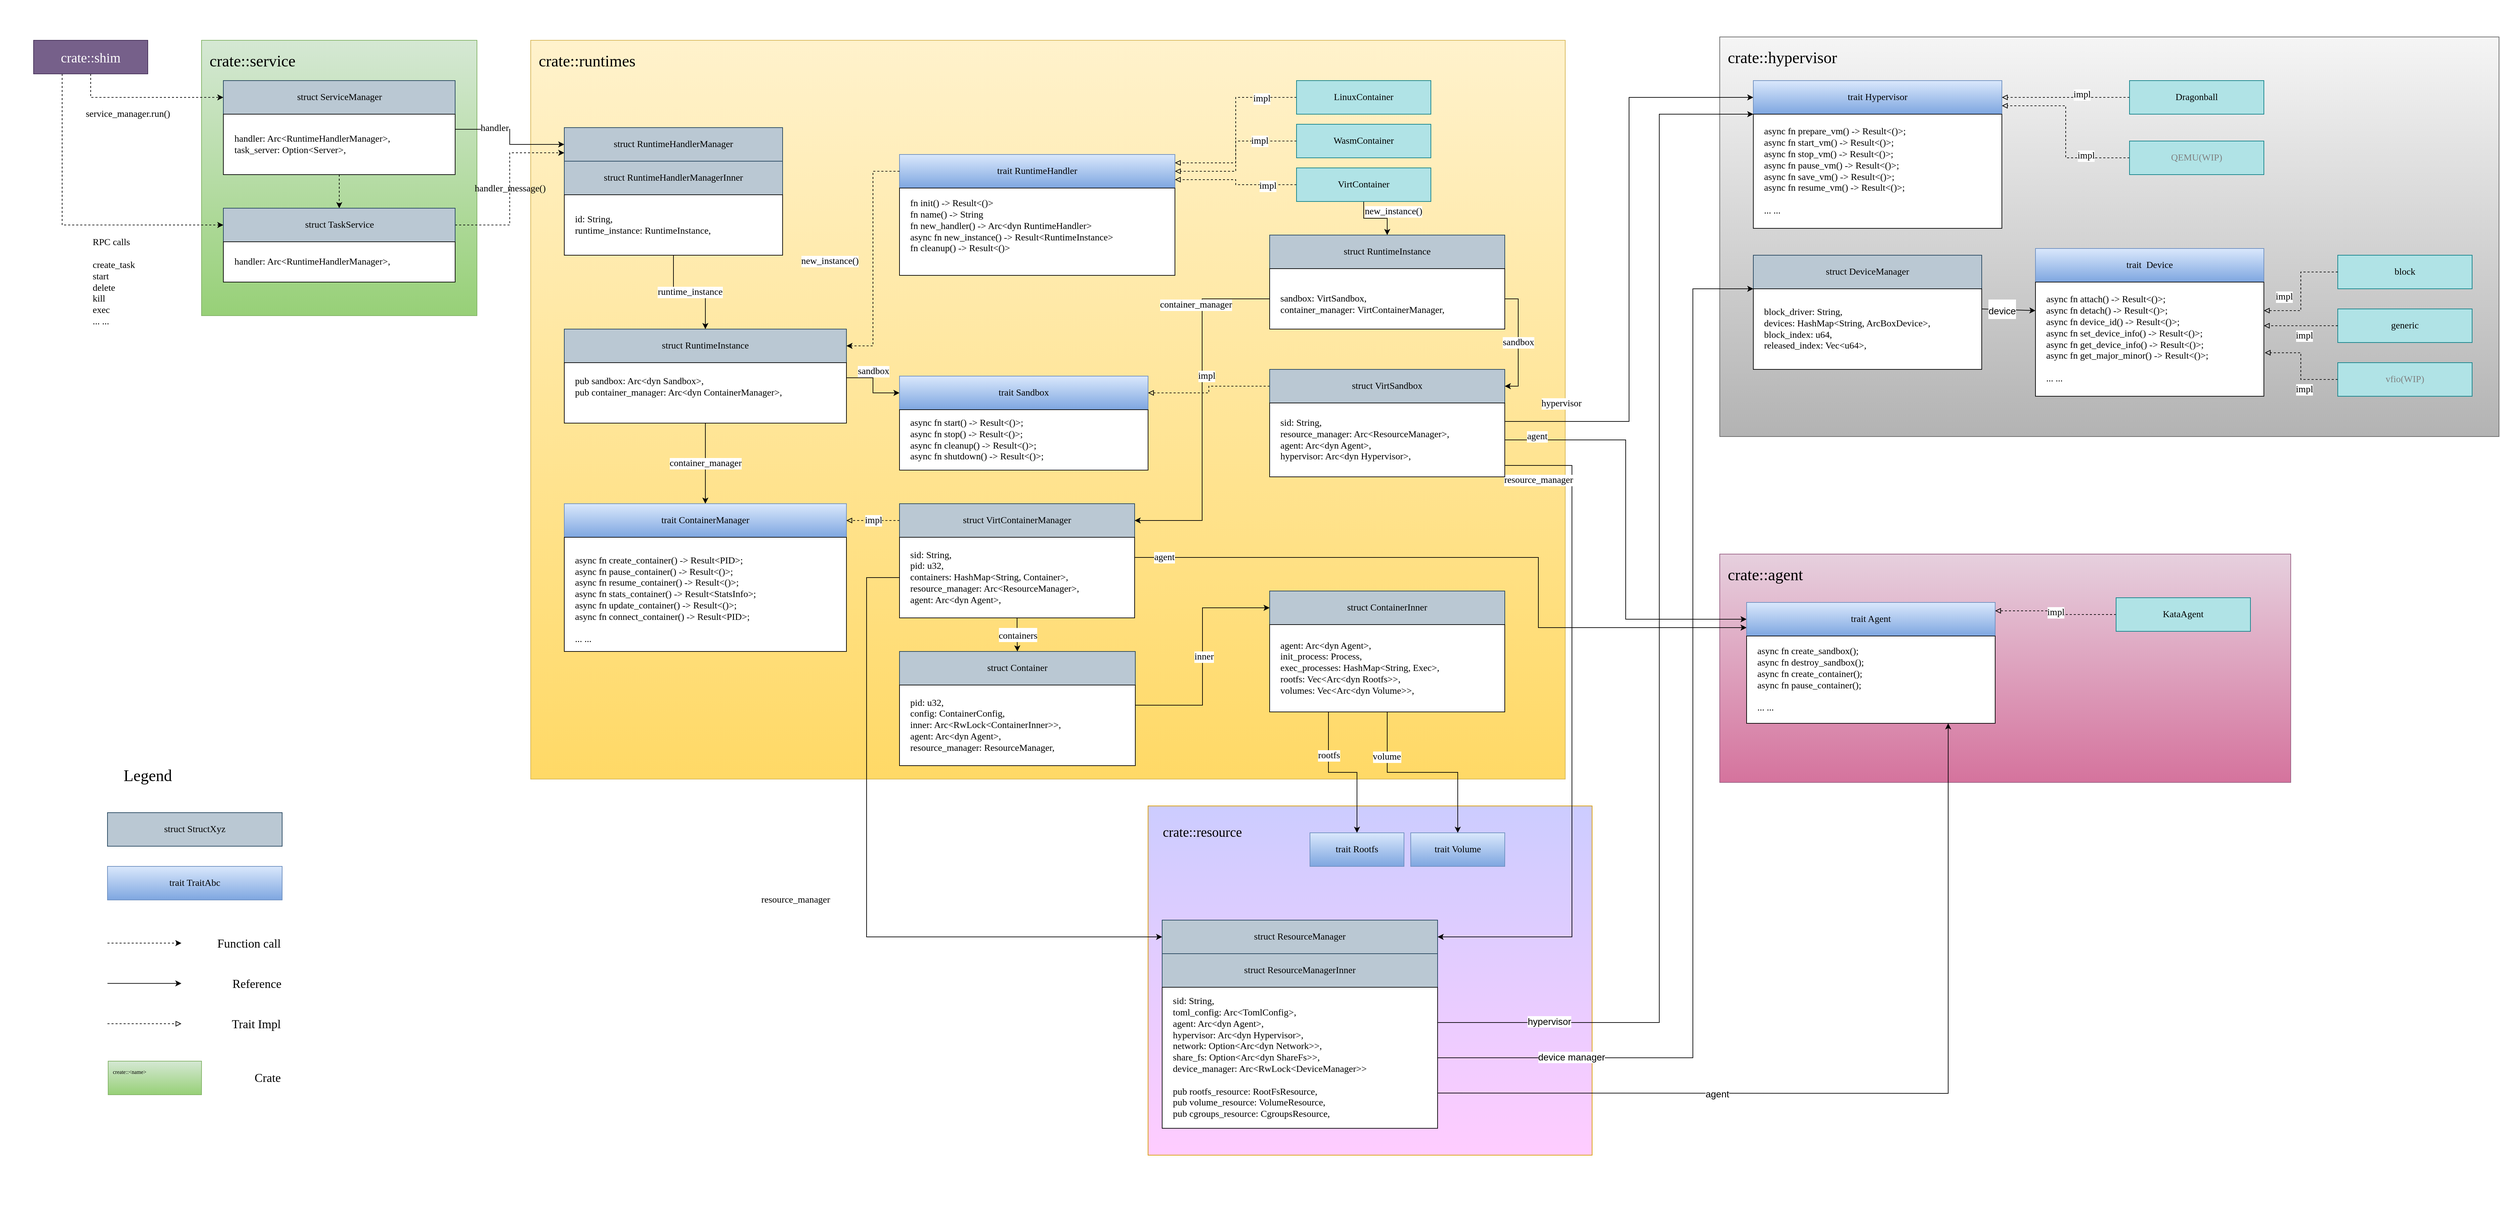 <mxfile version="20.3.0" type="device"><diagram id="zc7Et7uFz2rY5AC4eLr2" name="Page-1"><mxGraphModel dx="4193" dy="2300" grid="1" gridSize="10" guides="1" tooltips="1" connect="1" arrows="1" fold="1" page="1" pageScale="1" pageWidth="3300" pageHeight="2339" math="0" shadow="0"><root><mxCell id="0"/><mxCell id="1" parent="0"/><mxCell id="nU-YngFXCpehSHd9hzGM-89" value="crate::resource" style="rounded=0;fontSize=20;fillColor=#CCCCFF;gradientColor=#FFCCFF;strokeColor=#d79b00;fontFamily=Verdana;spacingTop=10;spacingLeft=10;verticalAlign=top;align=left;spacing=12;spacingBottom=10;spacingRight=10;" parent="1" vertex="1"><mxGeometry x="1709" y="1480" width="661" height="520" as="geometry"/></mxCell><mxCell id="nU-YngFXCpehSHd9hzGM-88" value="&lt;font style=&quot;font-size: 24px;&quot;&gt;crate::agent&lt;/font&gt;" style="rounded=0;html=1;fontSize=20;fillColor=#e6d0de;gradientColor=#d5739d;strokeColor=#996185;fontFamily=Verdana;spacingTop=10;spacingLeft=10;verticalAlign=top;align=left;" parent="1" vertex="1"><mxGeometry x="2560" y="1105" width="850" height="340" as="geometry"/></mxCell><mxCell id="nU-YngFXCpehSHd9hzGM-87" value="&lt;font style=&quot;font-size: 24px;&quot;&gt;crate::hypervisor&lt;/font&gt;" style="rounded=0;html=1;fontSize=20;fillColor=#f5f5f5;gradientColor=#b3b3b3;strokeColor=#666666;fontFamily=Verdana;spacingTop=10;spacingLeft=10;verticalAlign=top;align=left;" parent="1" vertex="1"><mxGeometry x="2560" y="335" width="1160" height="595" as="geometry"/></mxCell><mxCell id="nU-YngFXCpehSHd9hzGM-3" value="&lt;font style=&quot;font-size: 24px;&quot;&gt;crate::service&lt;/font&gt;" style="rounded=0;html=1;fontSize=20;fillColor=#d5e8d4;gradientColor=#97d077;strokeColor=#82b366;fontFamily=Verdana;spacingTop=10;spacingLeft=10;verticalAlign=top;align=left;" parent="1" vertex="1"><mxGeometry x="300" y="340" width="410" height="410" as="geometry"/></mxCell><mxCell id="nU-YngFXCpehSHd9hzGM-4" value="service_manager.run()" style="edgeStyle=orthogonalEdgeStyle;rounded=0;orthogonalLoop=1;jettySize=auto;html=1;exitX=0.5;exitY=1;exitDx=0;exitDy=0;entryX=0;entryY=0.5;entryDx=0;entryDy=0;fontSize=14;fontFamily=Verdana;dashed=1;" parent="1" source="nU-YngFXCpehSHd9hzGM-1" target="nU-YngFXCpehSHd9hzGM-77" edge="1"><mxGeometry x="-0.226" y="-25" relative="1" as="geometry"><mxPoint as="offset"/></mxGeometry></mxCell><mxCell id="nU-YngFXCpehSHd9hzGM-84" value="RPC calls&lt;br&gt;&lt;br&gt;create_task&lt;br&gt;start&lt;br&gt;delete&lt;br&gt;kill&lt;br&gt;exec&lt;br&gt;... ..." style="edgeStyle=orthogonalEdgeStyle;rounded=0;orthogonalLoop=1;jettySize=auto;html=1;exitX=0.25;exitY=1;exitDx=0;exitDy=0;entryX=0;entryY=0.5;entryDx=0;entryDy=0;labelBackgroundColor=none;fontFamily=Verdana;fontSize=14;fontColor=#000000;dashed=1;align=left;" parent="1" source="nU-YngFXCpehSHd9hzGM-1" target="nU-YngFXCpehSHd9hzGM-81" edge="1"><mxGeometry x="0.15" y="-85" relative="1" as="geometry"><mxPoint x="1" as="offset"/></mxGeometry></mxCell><mxCell id="nU-YngFXCpehSHd9hzGM-1" value="crate::shim" style="rounded=0;whiteSpace=wrap;html=1;fontSize=20;fillColor=#76608a;strokeColor=#432D57;fontFamily=Verdana;fontColor=#ffffff;" parent="1" vertex="1"><mxGeometry x="50" y="340" width="170" height="50" as="geometry"/></mxCell><mxCell id="nU-YngFXCpehSHd9hzGM-12" style="edgeStyle=orthogonalEdgeStyle;rounded=0;orthogonalLoop=1;jettySize=auto;html=1;exitX=0.5;exitY=1;exitDx=0;exitDy=0;entryX=0.5;entryY=0;entryDx=0;entryDy=0;fontSize=14;fontFamily=Verdana;" parent="1" source="nU-YngFXCpehSHd9hzGM-9" target="nU-YngFXCpehSHd9hzGM-11" edge="1"><mxGeometry relative="1" as="geometry"/></mxCell><mxCell id="nU-YngFXCpehSHd9hzGM-9" value="&lt;div&gt;&lt;span style=&quot;background-color: initial;&quot;&gt;struct RuntimeHandlerManager&lt;/span&gt;&lt;/div&gt;" style="rounded=0;whiteSpace=wrap;html=1;fontSize=14;fillColor=#bac8d3;strokeColor=#23445d;fontFamily=Verdana;" parent="1" vertex="1"><mxGeometry x="890" y="430" width="275" height="50" as="geometry"/></mxCell><mxCell id="nU-YngFXCpehSHd9hzGM-10" value="crate::runtimes" style="rounded=0;whiteSpace=wrap;html=1;fontSize=24;fillColor=#fff2cc;gradientColor=#ffd966;strokeColor=#d6b656;align=left;verticalAlign=top;spacingTop=10;spacingLeft=10;fontFamily=Verdana;" parent="1" vertex="1"><mxGeometry x="790" y="340" width="1540" height="1100" as="geometry"/></mxCell><mxCell id="nU-YngFXCpehSHd9hzGM-11" value="&lt;div&gt;struct RuntimeHandlerManagerInner&lt;/div&gt;&lt;div&gt;&lt;/div&gt;" style="rounded=0;whiteSpace=wrap;html=1;fontSize=14;fillColor=#bac8d3;strokeColor=#23445d;fontFamily=Verdana;" parent="1" vertex="1"><mxGeometry x="840" y="520" width="325" height="50" as="geometry"/></mxCell><mxCell id="nU-YngFXCpehSHd9hzGM-13" value="&lt;div&gt;&lt;span style=&quot;background-color: initial;&quot;&gt;trait RuntimeHandler&lt;/span&gt;&lt;/div&gt;" style="rounded=0;whiteSpace=wrap;html=1;fontSize=14;fillColor=#dae8fc;strokeColor=#6c8ebf;gradientColor=#7ea6e0;fontFamily=Verdana;" parent="1" vertex="1"><mxGeometry x="1339" y="510" width="410" height="50" as="geometry"/></mxCell><mxCell id="nU-YngFXCpehSHd9hzGM-18" value="new_instance()" style="edgeStyle=orthogonalEdgeStyle;rounded=0;orthogonalLoop=1;jettySize=auto;html=1;exitX=0;exitY=0.5;exitDx=0;exitDy=0;entryX=1;entryY=0.5;entryDx=0;entryDy=0;fontSize=14;fontFamily=Verdana;dashed=1;" parent="1" source="nU-YngFXCpehSHd9hzGM-13" target="nU-YngFXCpehSHd9hzGM-16" edge="1"><mxGeometry x="0.02" y="-65" relative="1" as="geometry"><mxPoint as="offset"/></mxGeometry></mxCell><mxCell id="nU-YngFXCpehSHd9hzGM-14" value="&lt;div&gt;&amp;nbsp; &amp;nbsp; fn init() -&amp;gt; Result&amp;lt;()&amp;gt;&lt;/div&gt;&lt;div&gt;&amp;nbsp; &amp;nbsp; fn name() -&amp;gt; String&lt;/div&gt;&lt;div&gt;&amp;nbsp; &amp;nbsp; fn new_handler() -&amp;gt; Arc&amp;lt;dyn RuntimeHandler&amp;gt;&lt;/div&gt;&lt;div&gt;&amp;nbsp; &amp;nbsp; async fn new_instance() -&amp;gt; Result&amp;lt;RuntimeInstance&amp;gt;&lt;/div&gt;&lt;div&gt;&amp;nbsp; &amp;nbsp; fn cleanup() -&amp;gt; Result&amp;lt;()&amp;gt;&lt;/div&gt;&lt;div&gt;&lt;br&gt;&lt;/div&gt;" style="rounded=0;whiteSpace=wrap;html=1;fontSize=14;align=left;fontFamily=Verdana;" parent="1" vertex="1"><mxGeometry x="1339" y="560" width="410" height="130" as="geometry"/></mxCell><mxCell id="nU-YngFXCpehSHd9hzGM-80" value="runtime_instance" style="edgeStyle=orthogonalEdgeStyle;rounded=0;orthogonalLoop=1;jettySize=auto;html=1;exitX=0.5;exitY=1;exitDx=0;exitDy=0;fontFamily=Verdana;fontSize=14;fontColor=#000000;" parent="1" source="nU-YngFXCpehSHd9hzGM-15" target="nU-YngFXCpehSHd9hzGM-16" edge="1"><mxGeometry relative="1" as="geometry"><Array as="points"><mxPoint x="1002" y="715"/><mxPoint x="1050" y="715"/></Array></mxGeometry></mxCell><mxCell id="nU-YngFXCpehSHd9hzGM-15" value="&lt;div&gt;&lt;div&gt;&amp;nbsp; &amp;nbsp; id: String,&lt;/div&gt;&lt;div&gt;&amp;nbsp; &amp;nbsp; runtime_instance: RuntimeInstance,&lt;/div&gt;&lt;/div&gt;" style="rounded=0;whiteSpace=wrap;html=1;fontSize=14;align=left;fontFamily=Verdana;" parent="1" vertex="1"><mxGeometry x="840" y="570" width="325" height="90" as="geometry"/></mxCell><mxCell id="nU-YngFXCpehSHd9hzGM-16" value="&lt;div&gt;&lt;span style=&quot;background-color: initial;&quot;&gt;struct RuntimeInstance&lt;/span&gt;&lt;/div&gt;" style="rounded=0;whiteSpace=wrap;html=1;fontSize=14;fillColor=#bac8d3;strokeColor=#23445d;fontFamily=Verdana;" parent="1" vertex="1"><mxGeometry x="840" y="770" width="420" height="50" as="geometry"/></mxCell><mxCell id="nU-YngFXCpehSHd9hzGM-23" style="edgeStyle=orthogonalEdgeStyle;rounded=0;orthogonalLoop=1;jettySize=auto;html=1;exitX=1;exitY=0.25;exitDx=0;exitDy=0;entryX=0;entryY=0.5;entryDx=0;entryDy=0;fontSize=14;fontFamily=Verdana;" parent="1" source="nU-YngFXCpehSHd9hzGM-17" target="nU-YngFXCpehSHd9hzGM-19" edge="1"><mxGeometry relative="1" as="geometry"/></mxCell><mxCell id="nU-YngFXCpehSHd9hzGM-25" value="sandbox" style="edgeLabel;html=1;align=center;verticalAlign=middle;resizable=0;points=[];fontSize=14;fontFamily=Verdana;" parent="nU-YngFXCpehSHd9hzGM-23" vertex="1" connectable="0"><mxGeometry x="-0.18" relative="1" as="geometry"><mxPoint y="-12" as="offset"/></mxGeometry></mxCell><mxCell id="nU-YngFXCpehSHd9hzGM-24" style="edgeStyle=orthogonalEdgeStyle;rounded=0;orthogonalLoop=1;jettySize=auto;html=1;exitX=0.5;exitY=1;exitDx=0;exitDy=0;entryX=0.5;entryY=0;entryDx=0;entryDy=0;fontSize=14;fontFamily=Verdana;" parent="1" source="nU-YngFXCpehSHd9hzGM-17" target="nU-YngFXCpehSHd9hzGM-21" edge="1"><mxGeometry relative="1" as="geometry"><Array as="points"><mxPoint x="1050" y="1010"/><mxPoint x="1050" y="1010"/></Array></mxGeometry></mxCell><mxCell id="nU-YngFXCpehSHd9hzGM-26" value="container_manager" style="edgeLabel;html=1;align=center;verticalAlign=middle;resizable=0;points=[];fontSize=14;fontFamily=Verdana;" parent="nU-YngFXCpehSHd9hzGM-24" vertex="1" connectable="0"><mxGeometry y="-2" relative="1" as="geometry"><mxPoint x="2" as="offset"/></mxGeometry></mxCell><mxCell id="nU-YngFXCpehSHd9hzGM-17" value="&lt;div&gt;&lt;div&gt;&amp;nbsp; &amp;nbsp; pub sandbox: Arc&amp;lt;dyn Sandbox&amp;gt;,&lt;/div&gt;&lt;div&gt;&amp;nbsp; &amp;nbsp; pub container_manager: Arc&amp;lt;dyn ContainerManager&amp;gt;,&lt;/div&gt;&lt;/div&gt;&lt;div&gt;&lt;br&gt;&lt;/div&gt;" style="rounded=0;whiteSpace=wrap;html=1;fontSize=14;align=left;fontFamily=Verdana;" parent="1" vertex="1"><mxGeometry x="840" y="820" width="420" height="90" as="geometry"/></mxCell><mxCell id="nU-YngFXCpehSHd9hzGM-19" value="&lt;div&gt;trait Sandbox&lt;/div&gt;" style="rounded=0;whiteSpace=wrap;html=1;fontSize=14;fillColor=#dae8fc;strokeColor=#6c8ebf;gradientColor=#7ea6e0;fontFamily=Verdana;" parent="1" vertex="1"><mxGeometry x="1339" y="840" width="370" height="50" as="geometry"/></mxCell><mxCell id="nU-YngFXCpehSHd9hzGM-20" value="&lt;div&gt;&lt;div&gt;&lt;div&gt;&lt;br&gt;&lt;/div&gt;&lt;div&gt;&amp;nbsp; &amp;nbsp; async fn start() -&amp;gt; Result&amp;lt;()&amp;gt;;&lt;/div&gt;&lt;div&gt;&amp;nbsp; &amp;nbsp; async fn stop() -&amp;gt; Result&amp;lt;()&amp;gt;;&lt;/div&gt;&lt;div&gt;&amp;nbsp; &amp;nbsp; async fn cleanup() -&amp;gt; Result&amp;lt;()&amp;gt;;&lt;/div&gt;&lt;div&gt;&amp;nbsp; &amp;nbsp; async fn shutdown() -&amp;gt; Result&amp;lt;()&amp;gt;;&lt;/div&gt;&lt;/div&gt;&lt;/div&gt;&lt;div&gt;&lt;br&gt;&lt;/div&gt;" style="rounded=0;whiteSpace=wrap;html=1;fontSize=14;align=left;fontFamily=Verdana;" parent="1" vertex="1"><mxGeometry x="1339" y="890" width="370" height="90" as="geometry"/></mxCell><mxCell id="nU-YngFXCpehSHd9hzGM-21" value="&lt;div&gt;trait ContainerManager&lt;/div&gt;" style="rounded=0;whiteSpace=wrap;html=1;fontSize=14;fillColor=#dae8fc;strokeColor=#6c8ebf;fontFamily=Verdana;gradientColor=#7ea6e0;" parent="1" vertex="1"><mxGeometry x="840" y="1030" width="420" height="50" as="geometry"/></mxCell><mxCell id="nU-YngFXCpehSHd9hzGM-22" value="&lt;div&gt;&lt;div&gt;&lt;div&gt;&lt;br&gt;&lt;/div&gt;&lt;div&gt;&amp;nbsp; &amp;nbsp; async fn create_container() -&amp;gt; Result&amp;lt;PID&amp;gt;;&lt;/div&gt;&lt;div&gt;&amp;nbsp; &amp;nbsp; async fn pause_container() -&amp;gt; Result&amp;lt;()&amp;gt;;&lt;/div&gt;&lt;/div&gt;&lt;/div&gt;&lt;div&gt;&lt;div&gt;&amp;nbsp; &amp;nbsp; async fn resume_container() -&amp;gt; Result&amp;lt;()&amp;gt;;&lt;/div&gt;&lt;div&gt;&amp;nbsp; &amp;nbsp; async fn stats_container() -&amp;gt; Result&amp;lt;StatsInfo&amp;gt;;&lt;/div&gt;&lt;div&gt;&amp;nbsp; &amp;nbsp; async fn update_container() -&amp;gt; Result&amp;lt;()&amp;gt;;&lt;/div&gt;&lt;div&gt;&amp;nbsp; &amp;nbsp; async fn connect_container() -&amp;gt; Result&amp;lt;PID&amp;gt;;&lt;/div&gt;&lt;/div&gt;&lt;div&gt;&lt;br&gt;&lt;/div&gt;&lt;div&gt;&amp;nbsp; &amp;nbsp; ... ...&lt;/div&gt;" style="rounded=0;whiteSpace=wrap;html=1;fontSize=14;align=left;fontFamily=Verdana;" parent="1" vertex="1"><mxGeometry x="840" y="1080" width="420" height="170" as="geometry"/></mxCell><mxCell id="nU-YngFXCpehSHd9hzGM-53" style="edgeStyle=orthogonalEdgeStyle;rounded=0;orthogonalLoop=1;jettySize=auto;html=1;exitX=0;exitY=0.5;exitDx=0;exitDy=0;entryX=1;entryY=0.25;entryDx=0;entryDy=0;fontSize=14;fontFamily=Verdana;dashed=1;endArrow=block;endFill=0;" parent="1" source="nU-YngFXCpehSHd9hzGM-27" target="nU-YngFXCpehSHd9hzGM-13" edge="1"><mxGeometry relative="1" as="geometry"/></mxCell><mxCell id="nU-YngFXCpehSHd9hzGM-56" value="impl" style="edgeLabel;html=1;align=center;verticalAlign=middle;resizable=0;points=[];fontSize=14;fontFamily=Verdana;" parent="nU-YngFXCpehSHd9hzGM-53" vertex="1" connectable="0"><mxGeometry x="-0.626" y="2" relative="1" as="geometry"><mxPoint as="offset"/></mxGeometry></mxCell><mxCell id="nU-YngFXCpehSHd9hzGM-27" value="LinuxContainer" style="rounded=0;whiteSpace=wrap;html=1;fontSize=14;fillColor=#b0e3e6;strokeColor=#0e8088;fontFamily=Verdana;" parent="1" vertex="1"><mxGeometry x="1930" y="400" width="200" height="50" as="geometry"/></mxCell><mxCell id="nU-YngFXCpehSHd9hzGM-54" style="edgeStyle=orthogonalEdgeStyle;rounded=0;orthogonalLoop=1;jettySize=auto;html=1;exitX=0;exitY=0.5;exitDx=0;exitDy=0;entryX=1;entryY=0.5;entryDx=0;entryDy=0;fontSize=14;fontFamily=Verdana;dashed=1;endArrow=block;endFill=0;" parent="1" source="nU-YngFXCpehSHd9hzGM-28" target="nU-YngFXCpehSHd9hzGM-13" edge="1"><mxGeometry relative="1" as="geometry"/></mxCell><mxCell id="nU-YngFXCpehSHd9hzGM-57" value="impl" style="edgeLabel;html=1;align=center;verticalAlign=middle;resizable=0;points=[];fontSize=14;fontFamily=Verdana;" parent="nU-YngFXCpehSHd9hzGM-54" vertex="1" connectable="0"><mxGeometry x="-0.514" relative="1" as="geometry"><mxPoint as="offset"/></mxGeometry></mxCell><mxCell id="nU-YngFXCpehSHd9hzGM-28" value="WasmContainer" style="rounded=0;whiteSpace=wrap;html=1;fontSize=14;fillColor=#b0e3e6;strokeColor=#0e8088;fontFamily=Verdana;" parent="1" vertex="1"><mxGeometry x="1930" y="465" width="200" height="50" as="geometry"/></mxCell><mxCell id="nU-YngFXCpehSHd9hzGM-35" style="edgeStyle=orthogonalEdgeStyle;rounded=0;orthogonalLoop=1;jettySize=auto;html=1;exitX=0.5;exitY=1;exitDx=0;exitDy=0;entryX=0.5;entryY=0;entryDx=0;entryDy=0;fontSize=14;fontFamily=Verdana;" parent="1" source="nU-YngFXCpehSHd9hzGM-29" target="nU-YngFXCpehSHd9hzGM-33" edge="1"><mxGeometry relative="1" as="geometry"/></mxCell><mxCell id="nU-YngFXCpehSHd9hzGM-36" value="new_instance()" style="edgeLabel;html=1;align=center;verticalAlign=middle;resizable=0;points=[];fontSize=14;fontFamily=Verdana;" parent="nU-YngFXCpehSHd9hzGM-35" vertex="1" connectable="0"><mxGeometry x="0.212" y="2" relative="1" as="geometry"><mxPoint x="17" y="-8" as="offset"/></mxGeometry></mxCell><mxCell id="nU-YngFXCpehSHd9hzGM-55" style="edgeStyle=orthogonalEdgeStyle;rounded=0;orthogonalLoop=1;jettySize=auto;html=1;exitX=0;exitY=0.5;exitDx=0;exitDy=0;entryX=1;entryY=0.75;entryDx=0;entryDy=0;fontSize=14;fontFamily=Verdana;dashed=1;endArrow=block;endFill=0;" parent="1" source="nU-YngFXCpehSHd9hzGM-29" target="nU-YngFXCpehSHd9hzGM-13" edge="1"><mxGeometry relative="1" as="geometry"/></mxCell><mxCell id="nU-YngFXCpehSHd9hzGM-58" value="impl" style="edgeLabel;html=1;align=center;verticalAlign=middle;resizable=0;points=[];fontSize=14;fontFamily=Verdana;" parent="nU-YngFXCpehSHd9hzGM-55" vertex="1" connectable="0"><mxGeometry x="-0.542" y="2" relative="1" as="geometry"><mxPoint as="offset"/></mxGeometry></mxCell><mxCell id="nU-YngFXCpehSHd9hzGM-29" value="&lt;div&gt;VirtContainer&lt;/div&gt;" style="rounded=0;whiteSpace=wrap;html=1;fontSize=14;fillColor=#b0e3e6;strokeColor=#0e8088;fontFamily=Verdana;" parent="1" vertex="1"><mxGeometry x="1930" y="530" width="200" height="50" as="geometry"/></mxCell><mxCell id="nU-YngFXCpehSHd9hzGM-33" value="&lt;div&gt;struct RuntimeInstance&lt;/div&gt;" style="rounded=0;whiteSpace=wrap;html=1;fontSize=14;fillColor=#bac8d3;strokeColor=#23445d;fontFamily=Verdana;" parent="1" vertex="1"><mxGeometry x="1890" y="630" width="350" height="50" as="geometry"/></mxCell><mxCell id="nU-YngFXCpehSHd9hzGM-43" value="sandbox" style="edgeStyle=orthogonalEdgeStyle;rounded=0;orthogonalLoop=1;jettySize=auto;html=1;exitX=1;exitY=0.5;exitDx=0;exitDy=0;entryX=1;entryY=0.5;entryDx=0;entryDy=0;fontSize=14;fontFamily=Verdana;" parent="1" source="nU-YngFXCpehSHd9hzGM-34" target="nU-YngFXCpehSHd9hzGM-37" edge="1"><mxGeometry relative="1" as="geometry"/></mxCell><mxCell id="nU-YngFXCpehSHd9hzGM-113" value="container_manager" style="edgeStyle=orthogonalEdgeStyle;rounded=0;orthogonalLoop=1;jettySize=auto;html=1;exitX=0;exitY=0.5;exitDx=0;exitDy=0;entryX=1;entryY=0.5;entryDx=0;entryDy=0;labelBackgroundColor=default;fontFamily=Verdana;fontSize=14;fontColor=#000000;endArrow=classic;endFill=1;" parent="1" source="nU-YngFXCpehSHd9hzGM-34" target="nU-YngFXCpehSHd9hzGM-40" edge="1"><mxGeometry x="-0.588" y="-10" relative="1" as="geometry"><mxPoint as="offset"/></mxGeometry></mxCell><mxCell id="nU-YngFXCpehSHd9hzGM-34" value="&lt;div&gt;&lt;div&gt;&lt;br&gt;&lt;/div&gt;&lt;div&gt;&lt;span style=&quot;background-color: initial;&quot;&gt;&amp;nbsp; &amp;nbsp; sandbox:&amp;nbsp;&lt;/span&gt;&lt;span style=&quot;background-color: initial;&quot;&gt;VirtSandbox,&lt;/span&gt;&lt;/div&gt;&lt;div&gt;&amp;nbsp; &amp;nbsp; container_manager:&amp;nbsp;&lt;span style=&quot;background-color: initial;&quot;&gt;VirtContainerManager,&lt;/span&gt;&lt;/div&gt;&lt;/div&gt;" style="rounded=0;whiteSpace=wrap;html=1;fontSize=14;align=left;fontFamily=Verdana;" parent="1" vertex="1"><mxGeometry x="1890" y="680" width="350" height="90" as="geometry"/></mxCell><mxCell id="nU-YngFXCpehSHd9hzGM-39" value="impl" style="edgeStyle=orthogonalEdgeStyle;rounded=0;orthogonalLoop=1;jettySize=auto;html=1;exitX=0;exitY=0.5;exitDx=0;exitDy=0;entryX=1;entryY=0.5;entryDx=0;entryDy=0;fontSize=14;fontFamily=Verdana;dashed=1;endArrow=block;endFill=0;" parent="1" source="nU-YngFXCpehSHd9hzGM-37" target="nU-YngFXCpehSHd9hzGM-19" edge="1"><mxGeometry x="0.091" y="-25" relative="1" as="geometry"><mxPoint as="offset"/></mxGeometry></mxCell><mxCell id="nU-YngFXCpehSHd9hzGM-37" value="&lt;div&gt;struct VirtSandbox&lt;/div&gt;" style="rounded=0;whiteSpace=wrap;html=1;fontSize=14;fillColor=#bac8d3;strokeColor=#23445d;fontFamily=Verdana;" parent="1" vertex="1"><mxGeometry x="1890" y="830" width="350" height="50" as="geometry"/></mxCell><mxCell id="nU-YngFXCpehSHd9hzGM-50" style="edgeStyle=orthogonalEdgeStyle;rounded=0;orthogonalLoop=1;jettySize=auto;html=1;exitX=1;exitY=0.75;exitDx=0;exitDy=0;entryX=1;entryY=0.5;entryDx=0;entryDy=0;fontSize=14;fontFamily=Verdana;" parent="1" source="nU-YngFXCpehSHd9hzGM-38" target="nU-YngFXCpehSHd9hzGM-48" edge="1"><mxGeometry relative="1" as="geometry"><Array as="points"><mxPoint x="2340" y="973"/><mxPoint x="2340" y="1675"/></Array></mxGeometry></mxCell><mxCell id="nU-YngFXCpehSHd9hzGM-51" value="resource_manager" style="edgeLabel;html=1;align=center;verticalAlign=middle;resizable=0;points=[];fontSize=14;fontFamily=Verdana;" parent="nU-YngFXCpehSHd9hzGM-50" vertex="1" connectable="0"><mxGeometry x="0.048" relative="1" as="geometry"><mxPoint x="-50" y="-398" as="offset"/></mxGeometry></mxCell><mxCell id="nU-YngFXCpehSHd9hzGM-61" value="hypervisor" style="edgeStyle=orthogonalEdgeStyle;rounded=0;orthogonalLoop=1;jettySize=auto;html=1;exitX=1;exitY=0.25;exitDx=0;exitDy=0;entryX=0;entryY=0.5;entryDx=0;entryDy=0;fontSize=14;fontFamily=Verdana;" parent="1" source="nU-YngFXCpehSHd9hzGM-38" target="nU-YngFXCpehSHd9hzGM-59" edge="1"><mxGeometry x="-0.804" y="28" relative="1" as="geometry"><mxPoint x="2260" y="797.5" as="sourcePoint"/><mxPoint y="1" as="offset"/></mxGeometry></mxCell><mxCell id="nU-YngFXCpehSHd9hzGM-71" value="agent" style="edgeStyle=orthogonalEdgeStyle;rounded=0;orthogonalLoop=1;jettySize=auto;html=1;exitX=1;exitY=0.5;exitDx=0;exitDy=0;entryX=0;entryY=0.5;entryDx=0;entryDy=0;fontSize=14;fontFamily=Verdana;" parent="1" source="nU-YngFXCpehSHd9hzGM-38" target="nU-YngFXCpehSHd9hzGM-69" edge="1"><mxGeometry x="-0.849" y="5" relative="1" as="geometry"><mxPoint as="offset"/></mxGeometry></mxCell><mxCell id="nU-YngFXCpehSHd9hzGM-38" value="&lt;div&gt;&lt;br&gt;&lt;/div&gt;&lt;div&gt;&lt;div&gt;&amp;nbsp; &amp;nbsp; sid: String,&lt;/div&gt;&lt;div&gt;&lt;span style=&quot;background-color: initial;&quot;&gt;&amp;nbsp; &amp;nbsp; resource_manager: Arc&amp;lt;ResourceManager&amp;gt;,&lt;/span&gt;&lt;br&gt;&lt;/div&gt;&lt;div&gt;&amp;nbsp; &amp;nbsp; agent: Arc&amp;lt;dyn Agent&amp;gt;,&lt;/div&gt;&lt;div&gt;&amp;nbsp; &amp;nbsp; hypervisor: Arc&amp;lt;dyn Hypervisor&amp;gt;,&lt;/div&gt;&lt;div&gt;&lt;br&gt;&lt;/div&gt;&lt;/div&gt;" style="rounded=0;whiteSpace=wrap;html=1;fontSize=14;align=left;fontFamily=Verdana;" parent="1" vertex="1"><mxGeometry x="1890" y="880" width="350" height="110" as="geometry"/></mxCell><mxCell id="nU-YngFXCpehSHd9hzGM-72" value="agent" style="edgeStyle=orthogonalEdgeStyle;rounded=0;orthogonalLoop=1;jettySize=auto;html=1;entryX=0;entryY=0.75;entryDx=0;entryDy=0;fontSize=14;fontFamily=Verdana;exitX=1;exitY=0.25;exitDx=0;exitDy=0;" parent="1" source="nU-YngFXCpehSHd9hzGM-41" target="nU-YngFXCpehSHd9hzGM-69" edge="1"><mxGeometry x="-0.914" relative="1" as="geometry"><mxPoint x="1750" y="1070" as="sourcePoint"/><Array as="points"><mxPoint x="2290" y="1110"/><mxPoint x="2290" y="1215"/></Array><mxPoint as="offset"/></mxGeometry></mxCell><mxCell id="nU-YngFXCpehSHd9hzGM-110" value="impl" style="edgeStyle=orthogonalEdgeStyle;rounded=0;orthogonalLoop=1;jettySize=auto;html=1;exitX=0;exitY=0.5;exitDx=0;exitDy=0;entryX=1;entryY=0.5;entryDx=0;entryDy=0;labelBackgroundColor=default;fontFamily=Verdana;fontSize=14;fontColor=#000000;endArrow=block;endFill=0;dashed=1;" parent="1" source="nU-YngFXCpehSHd9hzGM-40" target="nU-YngFXCpehSHd9hzGM-21" edge="1"><mxGeometry relative="1" as="geometry"/></mxCell><mxCell id="nU-YngFXCpehSHd9hzGM-40" value="&lt;div&gt;struct VirtContainerManager&lt;/div&gt;" style="rounded=0;whiteSpace=wrap;html=1;fontSize=14;fillColor=#bac8d3;strokeColor=#23445d;fontFamily=Verdana;" parent="1" vertex="1"><mxGeometry x="1339" y="1030" width="350" height="50" as="geometry"/></mxCell><mxCell id="nU-YngFXCpehSHd9hzGM-49" style="edgeStyle=orthogonalEdgeStyle;rounded=0;orthogonalLoop=1;jettySize=auto;html=1;exitX=0;exitY=0.5;exitDx=0;exitDy=0;entryX=0;entryY=0.5;entryDx=0;entryDy=0;fontSize=14;fontFamily=Verdana;" parent="1" source="nU-YngFXCpehSHd9hzGM-41" target="nU-YngFXCpehSHd9hzGM-48" edge="1"><mxGeometry relative="1" as="geometry"><Array as="points"><mxPoint x="1290" y="1140"/><mxPoint x="1290" y="1675"/></Array></mxGeometry></mxCell><mxCell id="nU-YngFXCpehSHd9hzGM-52" value="resource_manager" style="edgeLabel;html=1;align=center;verticalAlign=middle;resizable=0;points=[];fontSize=14;fontFamily=Verdana;" parent="nU-YngFXCpehSHd9hzGM-49" vertex="1" connectable="0"><mxGeometry x="0.161" y="-1" relative="1" as="geometry"><mxPoint x="-117" y="-56" as="offset"/></mxGeometry></mxCell><mxCell id="nU-YngFXCpehSHd9hzGM-107" value="&lt;span style=&quot;font-size: 14px; text-align: left;&quot;&gt;containers&lt;/span&gt;" style="edgeStyle=orthogonalEdgeStyle;rounded=0;orthogonalLoop=1;jettySize=auto;html=1;exitX=0.5;exitY=1;exitDx=0;exitDy=0;labelBackgroundColor=default;fontFamily=Verdana;fontSize=18;fontColor=#000000;endArrow=classic;endFill=1;" parent="1" source="nU-YngFXCpehSHd9hzGM-41" target="nU-YngFXCpehSHd9hzGM-102" edge="1"><mxGeometry relative="1" as="geometry"/></mxCell><mxCell id="nU-YngFXCpehSHd9hzGM-41" value="&lt;div&gt;&lt;div&gt;&amp;nbsp; &amp;nbsp; sid: String,&lt;/div&gt;&lt;div&gt;&amp;nbsp; &amp;nbsp; pid: u32,&lt;/div&gt;&lt;div&gt;&amp;nbsp; &amp;nbsp; containers: HashMap&amp;lt;String, Container&amp;gt;,&lt;/div&gt;&lt;div&gt;&amp;nbsp; &amp;nbsp; resource_manager: Arc&amp;lt;ResourceManager&amp;gt;,&lt;/div&gt;&lt;div&gt;&amp;nbsp; &amp;nbsp; agent: Arc&amp;lt;dyn Agent&amp;gt;,&lt;/div&gt;&lt;/div&gt;" style="rounded=0;whiteSpace=wrap;html=1;fontSize=14;align=left;fontFamily=Verdana;" parent="1" vertex="1"><mxGeometry x="1339" y="1080" width="350" height="120" as="geometry"/></mxCell><mxCell id="nU-YngFXCpehSHd9hzGM-46" value="&lt;div&gt;struct ResourceManagerInner&lt;/div&gt;" style="rounded=0;whiteSpace=wrap;html=1;fontSize=14;fillColor=#bac8d3;strokeColor=#23445d;fontFamily=Verdana;" parent="1" vertex="1"><mxGeometry x="1730" y="1700" width="410" height="50" as="geometry"/></mxCell><mxCell id="0HwRldKQTkvt_NrhtmoK-1" style="edgeStyle=orthogonalEdgeStyle;rounded=0;orthogonalLoop=1;jettySize=auto;html=1;exitX=1;exitY=0.25;exitDx=0;exitDy=0;entryX=0;entryY=1;entryDx=0;entryDy=0;" edge="1" parent="1" source="nU-YngFXCpehSHd9hzGM-47" target="nU-YngFXCpehSHd9hzGM-59"><mxGeometry relative="1" as="geometry"><Array as="points"><mxPoint x="2470" y="1803"/><mxPoint x="2470" y="450"/></Array></mxGeometry></mxCell><mxCell id="0HwRldKQTkvt_NrhtmoK-7" value="hypervisor" style="edgeLabel;html=1;align=center;verticalAlign=middle;resizable=0;points=[];fontSize=14;" vertex="1" connectable="0" parent="0HwRldKQTkvt_NrhtmoK-1"><mxGeometry x="-0.818" y="2" relative="1" as="geometry"><mxPoint as="offset"/></mxGeometry></mxCell><mxCell id="0HwRldKQTkvt_NrhtmoK-4" style="edgeStyle=elbowEdgeStyle;rounded=0;orthogonalLoop=1;jettySize=auto;elbow=vertical;html=1;exitX=1;exitY=0.75;exitDx=0;exitDy=0;entryX=0.811;entryY=1;entryDx=0;entryDy=0;entryPerimeter=0;" edge="1" parent="1" source="nU-YngFXCpehSHd9hzGM-47" target="nU-YngFXCpehSHd9hzGM-70"><mxGeometry relative="1" as="geometry"><Array as="points"><mxPoint x="2470" y="1908"/></Array></mxGeometry></mxCell><mxCell id="0HwRldKQTkvt_NrhtmoK-5" value="&lt;font style=&quot;font-size: 14px;&quot;&gt;agent&lt;/font&gt;" style="edgeLabel;html=1;align=center;verticalAlign=middle;resizable=0;points=[];" vertex="1" connectable="0" parent="0HwRldKQTkvt_NrhtmoK-4"><mxGeometry x="-0.366" y="-1" relative="1" as="geometry"><mxPoint as="offset"/></mxGeometry></mxCell><mxCell id="0HwRldKQTkvt_NrhtmoK-11" style="edgeStyle=orthogonalEdgeStyle;rounded=0;orthogonalLoop=1;jettySize=auto;elbow=vertical;html=1;exitX=1;exitY=0.5;exitDx=0;exitDy=0;entryX=0;entryY=1;entryDx=0;entryDy=0;fontSize=14;" edge="1" parent="1" source="nU-YngFXCpehSHd9hzGM-47" target="0HwRldKQTkvt_NrhtmoK-8"><mxGeometry relative="1" as="geometry"><Array as="points"><mxPoint x="2520" y="1855"/><mxPoint x="2520" y="710"/></Array></mxGeometry></mxCell><mxCell id="0HwRldKQTkvt_NrhtmoK-12" value="device manager" style="edgeLabel;html=1;align=center;verticalAlign=middle;resizable=0;points=[];fontSize=14;" vertex="1" connectable="0" parent="0HwRldKQTkvt_NrhtmoK-11"><mxGeometry x="-0.754" y="1" relative="1" as="geometry"><mxPoint as="offset"/></mxGeometry></mxCell><mxCell id="nU-YngFXCpehSHd9hzGM-47" value="&lt;div&gt;&lt;div&gt;&lt;div&gt;&amp;nbsp; &amp;nbsp; sid: String,&lt;/div&gt;&lt;div&gt;&amp;nbsp; &amp;nbsp; toml_config: Arc&amp;lt;TomlConfig&amp;gt;,&lt;/div&gt;&lt;div&gt;&amp;nbsp; &amp;nbsp; agent: Arc&amp;lt;dyn Agent&amp;gt;,&lt;/div&gt;&lt;div&gt;&amp;nbsp; &amp;nbsp; hypervisor: Arc&amp;lt;dyn Hypervisor&amp;gt;,&lt;/div&gt;&lt;div&gt;&amp;nbsp; &amp;nbsp; network: Option&amp;lt;Arc&amp;lt;dyn Network&amp;gt;&amp;gt;,&lt;/div&gt;&lt;div&gt;&amp;nbsp; &amp;nbsp; share_fs: Option&amp;lt;Arc&amp;lt;dyn ShareFs&amp;gt;&amp;gt;,&lt;/div&gt;&lt;div&gt;&amp;nbsp; &amp;nbsp; device_manager: Arc&amp;lt;RwLock&amp;lt;DeviceManager&amp;gt;&amp;gt;&lt;/div&gt;&lt;div&gt;&lt;br&gt;&lt;/div&gt;&lt;div&gt;&amp;nbsp; &amp;nbsp; pub rootfs_resource: RootFsResource,&lt;/div&gt;&lt;div&gt;&amp;nbsp; &amp;nbsp; pub volume_resource: VolumeResource,&lt;/div&gt;&lt;div&gt;&amp;nbsp; &amp;nbsp; pub cgroups_resource: CgroupsResource,&lt;/div&gt;&lt;/div&gt;&lt;/div&gt;" style="rounded=0;whiteSpace=wrap;html=1;fontSize=14;align=left;fontFamily=Verdana;" parent="1" vertex="1"><mxGeometry x="1730" y="1750" width="410" height="210" as="geometry"/></mxCell><mxCell id="nU-YngFXCpehSHd9hzGM-48" value="&lt;div&gt;struct ResourceManager&lt;/div&gt;" style="rounded=0;whiteSpace=wrap;html=1;fontSize=14;fillColor=#bac8d3;strokeColor=#23445d;fontFamily=Verdana;" parent="1" vertex="1"><mxGeometry x="1730" y="1650" width="410" height="50" as="geometry"/></mxCell><mxCell id="nU-YngFXCpehSHd9hzGM-59" value="&lt;div&gt;trait Hypervisor&lt;/div&gt;" style="rounded=0;whiteSpace=wrap;html=1;fontSize=14;fillColor=#dae8fc;strokeColor=#6c8ebf;gradientColor=#7ea6e0;fontFamily=Verdana;" parent="1" vertex="1"><mxGeometry x="2610" y="400" width="370" height="50" as="geometry"/></mxCell><mxCell id="nU-YngFXCpehSHd9hzGM-60" value="&lt;div&gt;&lt;div&gt;&lt;div&gt;&lt;div&gt;&amp;nbsp; &amp;nbsp; async fn prepare_vm() -&amp;gt; Result&amp;lt;()&amp;gt;;&lt;/div&gt;&lt;div&gt;&amp;nbsp; &amp;nbsp; async fn start_vm() -&amp;gt; Result&amp;lt;()&amp;gt;;&lt;/div&gt;&lt;div&gt;&amp;nbsp; &amp;nbsp; async fn stop_vm() -&amp;gt; Result&amp;lt;()&amp;gt;;&lt;/div&gt;&lt;div&gt;&amp;nbsp; &amp;nbsp; async fn pause_vm() -&amp;gt; Result&amp;lt;()&amp;gt;;&lt;/div&gt;&lt;div&gt;&amp;nbsp; &amp;nbsp; async fn save_vm() -&amp;gt; Result&amp;lt;()&amp;gt;;&lt;/div&gt;&lt;div&gt;&amp;nbsp; &amp;nbsp; async fn resume_vm() -&amp;gt; Result&amp;lt;()&amp;gt;;&lt;/div&gt;&lt;/div&gt;&lt;/div&gt;&lt;/div&gt;&lt;div&gt;&lt;br&gt;&lt;/div&gt;&lt;div&gt;&amp;nbsp; &amp;nbsp; ... ...&lt;/div&gt;" style="rounded=0;whiteSpace=wrap;html=1;fontSize=14;align=left;fontFamily=Verdana;" parent="1" vertex="1"><mxGeometry x="2610" y="450" width="370" height="170" as="geometry"/></mxCell><mxCell id="nU-YngFXCpehSHd9hzGM-65" style="edgeStyle=orthogonalEdgeStyle;rounded=0;orthogonalLoop=1;jettySize=auto;html=1;exitX=0;exitY=0.5;exitDx=0;exitDy=0;entryX=1;entryY=0.5;entryDx=0;entryDy=0;fontSize=14;fontFamily=Verdana;dashed=1;endArrow=block;endFill=0;" parent="1" source="nU-YngFXCpehSHd9hzGM-63" target="nU-YngFXCpehSHd9hzGM-59" edge="1"><mxGeometry relative="1" as="geometry"/></mxCell><mxCell id="nU-YngFXCpehSHd9hzGM-67" value="impl" style="edgeLabel;html=1;align=center;verticalAlign=middle;resizable=0;points=[];fontSize=14;fontFamily=Verdana;" parent="nU-YngFXCpehSHd9hzGM-65" vertex="1" connectable="0"><mxGeometry x="-0.254" y="-4" relative="1" as="geometry"><mxPoint as="offset"/></mxGeometry></mxCell><mxCell id="nU-YngFXCpehSHd9hzGM-63" value="Dragonball" style="rounded=0;whiteSpace=wrap;html=1;fontSize=14;fillColor=#b0e3e6;strokeColor=#0e8088;fontFamily=Verdana;" parent="1" vertex="1"><mxGeometry x="3170" y="400" width="200" height="50" as="geometry"/></mxCell><mxCell id="nU-YngFXCpehSHd9hzGM-66" style="edgeStyle=orthogonalEdgeStyle;rounded=0;orthogonalLoop=1;jettySize=auto;html=1;exitX=0;exitY=0.5;exitDx=0;exitDy=0;entryX=1;entryY=0.75;entryDx=0;entryDy=0;fontSize=14;fontFamily=Verdana;dashed=1;endArrow=block;endFill=0;" parent="1" source="nU-YngFXCpehSHd9hzGM-64" target="nU-YngFXCpehSHd9hzGM-59" edge="1"><mxGeometry relative="1" as="geometry"/></mxCell><mxCell id="nU-YngFXCpehSHd9hzGM-68" value="impl" style="edgeLabel;html=1;align=center;verticalAlign=middle;resizable=0;points=[];fontSize=14;fontFamily=Verdana;" parent="nU-YngFXCpehSHd9hzGM-66" vertex="1" connectable="0"><mxGeometry x="-0.51" y="-3" relative="1" as="geometry"><mxPoint as="offset"/></mxGeometry></mxCell><mxCell id="nU-YngFXCpehSHd9hzGM-64" value="QEMU(WIP)" style="rounded=0;whiteSpace=wrap;html=1;fontSize=14;fillColor=#b0e3e6;strokeColor=#0e8088;fontColor=#808080;fontFamily=Verdana;" parent="1" vertex="1"><mxGeometry x="3170" y="490" width="200" height="50" as="geometry"/></mxCell><mxCell id="nU-YngFXCpehSHd9hzGM-69" value="&lt;div&gt;trait Agent&lt;/div&gt;" style="rounded=0;whiteSpace=wrap;html=1;fontSize=14;fillColor=#dae8fc;strokeColor=#6c8ebf;gradientColor=#7ea6e0;fontFamily=Verdana;" parent="1" vertex="1"><mxGeometry x="2600" y="1177" width="370" height="50" as="geometry"/></mxCell><mxCell id="nU-YngFXCpehSHd9hzGM-70" value="&lt;div&gt;&lt;div&gt;&lt;div&gt;&lt;div&gt;&lt;div&gt;&amp;nbsp; &amp;nbsp; async fn create_sandbox();&lt;/div&gt;&lt;div&gt;&amp;nbsp; &amp;nbsp; async fn destroy_sandbox();&lt;/div&gt;&lt;/div&gt;&lt;/div&gt;&lt;/div&gt;&lt;/div&gt;&lt;div&gt;&lt;div&gt;&amp;nbsp; &amp;nbsp; async fn create_container();&lt;/div&gt;&lt;div&gt;&amp;nbsp; &amp;nbsp; async fn pause_container();&lt;/div&gt;&lt;/div&gt;&lt;div&gt;&lt;br&gt;&lt;/div&gt;&lt;div&gt;&amp;nbsp; &amp;nbsp; ... ...&lt;/div&gt;" style="rounded=0;whiteSpace=wrap;html=1;fontSize=14;align=left;fontFamily=Verdana;" parent="1" vertex="1"><mxGeometry x="2600" y="1227" width="370" height="130" as="geometry"/></mxCell><mxCell id="nU-YngFXCpehSHd9hzGM-76" value="impl" style="edgeStyle=orthogonalEdgeStyle;rounded=0;orthogonalLoop=1;jettySize=auto;html=1;exitX=0;exitY=0.5;exitDx=0;exitDy=0;entryX=1;entryY=0.25;entryDx=0;entryDy=0;fontSize=14;fontFamily=Verdana;dashed=1;endArrow=block;endFill=0;" parent="1" source="nU-YngFXCpehSHd9hzGM-75" target="nU-YngFXCpehSHd9hzGM-69" edge="1"><mxGeometry relative="1" as="geometry"/></mxCell><mxCell id="nU-YngFXCpehSHd9hzGM-75" value="KataAgent" style="rounded=0;whiteSpace=wrap;html=1;fontSize=14;fillColor=#b0e3e6;strokeColor=#0e8088;fontFamily=Verdana;" parent="1" vertex="1"><mxGeometry x="3150" y="1170" width="200" height="50" as="geometry"/></mxCell><mxCell id="nU-YngFXCpehSHd9hzGM-77" value="&lt;div&gt;struct ServiceManager&lt;/div&gt;&lt;div&gt;&lt;/div&gt;" style="rounded=0;whiteSpace=wrap;html=1;fontSize=14;fillColor=#bac8d3;strokeColor=#23445d;fontFamily=Verdana;" parent="1" vertex="1"><mxGeometry x="332.5" y="400" width="345" height="50" as="geometry"/></mxCell><mxCell id="nU-YngFXCpehSHd9hzGM-79" style="edgeStyle=orthogonalEdgeStyle;rounded=0;orthogonalLoop=1;jettySize=auto;html=1;exitX=1;exitY=0.25;exitDx=0;exitDy=0;fontSize=24;fontFamily=Verdana;entryX=0;entryY=0.5;entryDx=0;entryDy=0;" parent="1" source="nU-YngFXCpehSHd9hzGM-78" target="nU-YngFXCpehSHd9hzGM-83" edge="1"><mxGeometry relative="1" as="geometry"/></mxCell><mxCell id="nU-YngFXCpehSHd9hzGM-111" value="handler" style="edgeLabel;html=1;align=center;verticalAlign=middle;resizable=0;points=[];fontSize=14;fontFamily=Verdana;fontColor=#000000;" parent="nU-YngFXCpehSHd9hzGM-79" vertex="1" connectable="0"><mxGeometry x="-0.378" y="2" relative="1" as="geometry"><mxPoint x="1" as="offset"/></mxGeometry></mxCell><mxCell id="nU-YngFXCpehSHd9hzGM-86" style="edgeStyle=orthogonalEdgeStyle;rounded=0;orthogonalLoop=1;jettySize=auto;html=1;exitX=0.5;exitY=1;exitDx=0;exitDy=0;entryX=0.5;entryY=0;entryDx=0;entryDy=0;dashed=1;labelBackgroundColor=none;fontFamily=Verdana;fontSize=14;fontColor=#000000;endArrow=classic;endFill=1;" parent="1" source="nU-YngFXCpehSHd9hzGM-78" target="nU-YngFXCpehSHd9hzGM-81" edge="1"><mxGeometry relative="1" as="geometry"/></mxCell><mxCell id="nU-YngFXCpehSHd9hzGM-78" value="&lt;div&gt;&amp;nbsp; &amp;nbsp; handler: Arc&amp;lt;RuntimeHandlerManager&amp;gt;,&lt;/div&gt;&lt;div&gt;&amp;nbsp; &amp;nbsp; task_server: Option&amp;lt;Server&amp;gt;,&lt;/div&gt;" style="rounded=0;whiteSpace=wrap;html=1;fontSize=14;align=left;fontFamily=Verdana;" parent="1" vertex="1"><mxGeometry x="332.5" y="450" width="345" height="90" as="geometry"/></mxCell><mxCell id="nU-YngFXCpehSHd9hzGM-85" value="handler_message()" style="edgeStyle=orthogonalEdgeStyle;rounded=0;orthogonalLoop=1;jettySize=auto;html=1;exitX=1;exitY=0.5;exitDx=0;exitDy=0;entryX=0;entryY=0.75;entryDx=0;entryDy=0;labelBackgroundColor=none;fontFamily=Verdana;fontSize=14;fontColor=#000000;dashed=1;" parent="1" source="nU-YngFXCpehSHd9hzGM-81" target="nU-YngFXCpehSHd9hzGM-83" edge="1"><mxGeometry relative="1" as="geometry"/></mxCell><mxCell id="nU-YngFXCpehSHd9hzGM-81" value="&lt;div&gt;struct TaskService&lt;/div&gt;&lt;div&gt;&lt;/div&gt;" style="rounded=0;whiteSpace=wrap;html=1;fontSize=14;fillColor=#bac8d3;strokeColor=#23445d;fontFamily=Verdana;" parent="1" vertex="1"><mxGeometry x="332.5" y="590" width="345" height="50" as="geometry"/></mxCell><mxCell id="nU-YngFXCpehSHd9hzGM-82" value="&lt;div&gt;&amp;nbsp; &amp;nbsp; handler: Arc&amp;lt;RuntimeHandlerManager&amp;gt;,&lt;/div&gt;" style="rounded=0;whiteSpace=wrap;html=1;fontSize=14;align=left;fontFamily=Verdana;" parent="1" vertex="1"><mxGeometry x="332.5" y="640" width="345" height="60" as="geometry"/></mxCell><mxCell id="nU-YngFXCpehSHd9hzGM-83" value="&lt;div&gt;struct RuntimeHandlerManager&lt;/div&gt;&lt;div&gt;&lt;/div&gt;" style="rounded=0;whiteSpace=wrap;html=1;fontSize=14;fillColor=#bac8d3;strokeColor=#23445d;fontFamily=Verdana;" parent="1" vertex="1"><mxGeometry x="840" y="470" width="325" height="50" as="geometry"/></mxCell><mxCell id="nU-YngFXCpehSHd9hzGM-90" value="&lt;div&gt;&lt;span style=&quot;background-color: initial;&quot;&gt;struct StructXyz&lt;/span&gt;&lt;/div&gt;" style="rounded=0;whiteSpace=wrap;html=1;fontSize=14;fillColor=#bac8d3;strokeColor=#23445d;fontFamily=Verdana;" parent="1" vertex="1"><mxGeometry x="160" y="1490" width="260" height="50" as="geometry"/></mxCell><mxCell id="nU-YngFXCpehSHd9hzGM-91" value="&lt;div&gt;trait TraitAbc&lt;/div&gt;" style="rounded=0;whiteSpace=wrap;html=1;fontSize=14;fillColor=#dae8fc;strokeColor=#6c8ebf;fontFamily=Verdana;gradientColor=#7ea6e0;" parent="1" vertex="1"><mxGeometry x="160" y="1570" width="260" height="50" as="geometry"/></mxCell><mxCell id="nU-YngFXCpehSHd9hzGM-92" value="Legend" style="text;html=1;strokeColor=none;fillColor=none;align=center;verticalAlign=middle;whiteSpace=wrap;rounded=0;fontFamily=Verdana;fontSize=24;fontColor=#000000;" parent="1" vertex="1"><mxGeometry x="160" y="1400" width="120" height="70" as="geometry"/></mxCell><mxCell id="nU-YngFXCpehSHd9hzGM-95" value="" style="endArrow=classic;html=1;rounded=0;dashed=1;labelBackgroundColor=none;fontFamily=Verdana;fontSize=24;fontColor=#000000;" parent="1" edge="1"><mxGeometry width="50" height="50" relative="1" as="geometry"><mxPoint x="160" y="1684.29" as="sourcePoint"/><mxPoint x="270" y="1684.29" as="targetPoint"/></mxGeometry></mxCell><mxCell id="nU-YngFXCpehSHd9hzGM-96" value="Function call" style="text;html=1;strokeColor=none;fillColor=none;align=right;verticalAlign=middle;whiteSpace=wrap;rounded=0;fontFamily=Verdana;fontSize=18;fontColor=#000000;labelBorderColor=none;spacingLeft=10;" parent="1" vertex="1"><mxGeometry x="280" y="1650" width="140" height="70" as="geometry"/></mxCell><mxCell id="nU-YngFXCpehSHd9hzGM-97" value="" style="endArrow=classic;html=1;rounded=0;labelBackgroundColor=none;fontFamily=Verdana;fontSize=24;fontColor=#000000;" parent="1" edge="1"><mxGeometry width="50" height="50" relative="1" as="geometry"><mxPoint x="160" y="1744.29" as="sourcePoint"/><mxPoint x="270" y="1744.29" as="targetPoint"/></mxGeometry></mxCell><mxCell id="nU-YngFXCpehSHd9hzGM-98" value="Reference" style="text;html=1;strokeColor=none;fillColor=none;align=right;verticalAlign=middle;rounded=0;fontFamily=Verdana;fontSize=18;fontColor=#000000;spacingLeft=10;" parent="1" vertex="1"><mxGeometry x="280" y="1710" width="140" height="70" as="geometry"/></mxCell><mxCell id="nU-YngFXCpehSHd9hzGM-99" value="" style="endArrow=block;html=1;rounded=0;dashed=1;labelBackgroundColor=none;fontFamily=Verdana;fontSize=24;fontColor=#000000;endFill=0;" parent="1" edge="1"><mxGeometry width="50" height="50" relative="1" as="geometry"><mxPoint x="160" y="1804.29" as="sourcePoint"/><mxPoint x="270" y="1804.29" as="targetPoint"/></mxGeometry></mxCell><mxCell id="nU-YngFXCpehSHd9hzGM-100" value="Trait Impl" style="text;html=1;strokeColor=none;fillColor=none;align=right;verticalAlign=middle;whiteSpace=wrap;rounded=0;fontFamily=Verdana;fontSize=18;fontColor=#000000;spacingLeft=10;" parent="1" vertex="1"><mxGeometry x="280" y="1770" width="140" height="70" as="geometry"/></mxCell><mxCell id="nU-YngFXCpehSHd9hzGM-102" value="&lt;div&gt;struct Container&lt;/div&gt;" style="rounded=0;whiteSpace=wrap;html=1;fontSize=14;fillColor=#bac8d3;strokeColor=#23445d;fontFamily=Verdana;" parent="1" vertex="1"><mxGeometry x="1339" y="1250" width="351" height="50" as="geometry"/></mxCell><mxCell id="nU-YngFXCpehSHd9hzGM-106" style="edgeStyle=orthogonalEdgeStyle;rounded=0;orthogonalLoop=1;jettySize=auto;html=1;exitX=1;exitY=0.25;exitDx=0;exitDy=0;entryX=0;entryY=0.5;entryDx=0;entryDy=0;labelBackgroundColor=none;fontFamily=Verdana;fontSize=14;fontColor=#000000;endArrow=classic;endFill=1;" parent="1" source="nU-YngFXCpehSHd9hzGM-103" target="nU-YngFXCpehSHd9hzGM-104" edge="1"><mxGeometry relative="1" as="geometry"/></mxCell><mxCell id="nU-YngFXCpehSHd9hzGM-108" value="inner" style="edgeLabel;html=1;align=center;verticalAlign=middle;resizable=0;points=[];fontSize=14;fontFamily=Verdana;fontColor=#000000;" parent="nU-YngFXCpehSHd9hzGM-106" vertex="1" connectable="0"><mxGeometry x="0.001" y="-2" relative="1" as="geometry"><mxPoint as="offset"/></mxGeometry></mxCell><mxCell id="nU-YngFXCpehSHd9hzGM-103" value="&lt;div&gt;&amp;nbsp; &amp;nbsp;&lt;span style=&quot;background-color: initial;&quot;&gt;&amp;nbsp;pid: u32,&lt;/span&gt;&lt;/div&gt;&lt;div&gt;&lt;span style=&quot;background-color: initial;&quot;&gt;&amp;nbsp; &amp;nbsp; config: ContainerConfig,&lt;/span&gt;&lt;br&gt;&lt;/div&gt;&lt;div&gt;&amp;nbsp; &amp;nbsp; inner: Arc&amp;lt;RwLock&amp;lt;ContainerInner&amp;gt;&amp;gt;,&lt;/div&gt;&lt;div&gt;&amp;nbsp; &amp;nbsp; agent: Arc&amp;lt;dyn Agent&amp;gt;,&lt;/div&gt;&lt;div&gt;&amp;nbsp; &amp;nbsp; resource_manager: ResourceManager,&lt;/div&gt;" style="rounded=0;whiteSpace=wrap;html=1;fontSize=14;align=left;fontFamily=Verdana;" parent="1" vertex="1"><mxGeometry x="1339" y="1300" width="351" height="120" as="geometry"/></mxCell><mxCell id="nU-YngFXCpehSHd9hzGM-104" value="&lt;div&gt;struct ContainerInner&lt;/div&gt;" style="rounded=0;whiteSpace=wrap;html=1;fontSize=14;fillColor=#bac8d3;strokeColor=#23445d;fontFamily=Verdana;" parent="1" vertex="1"><mxGeometry x="1890" y="1160" width="350" height="50" as="geometry"/></mxCell><mxCell id="nU-YngFXCpehSHd9hzGM-117" style="edgeStyle=orthogonalEdgeStyle;rounded=0;orthogonalLoop=1;jettySize=auto;html=1;exitX=0.25;exitY=1;exitDx=0;exitDy=0;labelBackgroundColor=default;fontFamily=Verdana;fontSize=14;fontColor=#000000;endArrow=classic;endFill=1;" parent="1" source="nU-YngFXCpehSHd9hzGM-105" target="nU-YngFXCpehSHd9hzGM-115" edge="1"><mxGeometry relative="1" as="geometry"/></mxCell><mxCell id="nU-YngFXCpehSHd9hzGM-119" value="rootfs" style="edgeLabel;html=1;align=center;verticalAlign=middle;resizable=0;points=[];fontSize=14;fontFamily=Verdana;fontColor=#000000;" parent="nU-YngFXCpehSHd9hzGM-117" vertex="1" connectable="0"><mxGeometry x="-0.416" relative="1" as="geometry"><mxPoint as="offset"/></mxGeometry></mxCell><mxCell id="nU-YngFXCpehSHd9hzGM-118" style="edgeStyle=orthogonalEdgeStyle;rounded=0;orthogonalLoop=1;jettySize=auto;html=1;exitX=0.5;exitY=1;exitDx=0;exitDy=0;labelBackgroundColor=default;fontFamily=Verdana;fontSize=14;fontColor=#000000;endArrow=classic;endFill=1;" parent="1" source="nU-YngFXCpehSHd9hzGM-105" target="nU-YngFXCpehSHd9hzGM-116" edge="1"><mxGeometry relative="1" as="geometry"/></mxCell><mxCell id="nU-YngFXCpehSHd9hzGM-120" value="volume" style="edgeLabel;html=1;align=center;verticalAlign=middle;resizable=0;points=[];fontSize=14;fontFamily=Verdana;fontColor=#000000;" parent="nU-YngFXCpehSHd9hzGM-118" vertex="1" connectable="0"><mxGeometry x="-0.532" y="-1" relative="1" as="geometry"><mxPoint as="offset"/></mxGeometry></mxCell><mxCell id="nU-YngFXCpehSHd9hzGM-105" value="&lt;div&gt;&amp;nbsp; &amp;nbsp;&lt;span style=&quot;background-color: initial;&quot;&gt;&amp;nbsp;agent: Arc&amp;lt;dyn Agent&amp;gt;,&lt;/span&gt;&lt;/div&gt;&lt;div&gt;&amp;nbsp; &amp;nbsp; init_process: Process,&lt;/div&gt;&lt;div&gt;&amp;nbsp; &amp;nbsp; exec_processes: HashMap&amp;lt;String, Exec&amp;gt;,&lt;/div&gt;&lt;div&gt;&amp;nbsp; &amp;nbsp; rootfs: Vec&amp;lt;Arc&amp;lt;dyn Rootfs&amp;gt;&amp;gt;,&lt;/div&gt;&lt;div&gt;&amp;nbsp; &amp;nbsp; volumes: Vec&amp;lt;Arc&amp;lt;dyn Volume&amp;gt;&amp;gt;,&lt;/div&gt;" style="rounded=0;whiteSpace=wrap;html=1;fontSize=14;align=left;fontFamily=Verdana;" parent="1" vertex="1"><mxGeometry x="1890" y="1210" width="350" height="130" as="geometry"/></mxCell><mxCell id="nU-YngFXCpehSHd9hzGM-115" value="&lt;div&gt;trait Rootfs&lt;/div&gt;" style="rounded=0;whiteSpace=wrap;html=1;fontSize=14;fillColor=#dae8fc;strokeColor=#6c8ebf;gradientColor=#7ea6e0;fontFamily=Verdana;" parent="1" vertex="1"><mxGeometry x="1950" y="1520" width="140" height="50" as="geometry"/></mxCell><mxCell id="nU-YngFXCpehSHd9hzGM-116" value="&lt;div&gt;trait Volume&lt;/div&gt;" style="rounded=0;whiteSpace=wrap;html=1;fontSize=14;fillColor=#dae8fc;strokeColor=#6c8ebf;gradientColor=#7ea6e0;fontFamily=Verdana;" parent="1" vertex="1"><mxGeometry x="2100" y="1520" width="140" height="50" as="geometry"/></mxCell><mxCell id="nU-YngFXCpehSHd9hzGM-122" value="create::&amp;lt;name&amp;gt;" style="rounded=0;html=1;fontSize=8;fillColor=#d5e8d4;gradientColor=#97d077;strokeColor=#82b366;fontFamily=Verdana;spacingTop=5;spacingLeft=5;verticalAlign=top;align=left;" parent="1" vertex="1"><mxGeometry x="161" y="1860" width="139" height="50" as="geometry"/></mxCell><mxCell id="nU-YngFXCpehSHd9hzGM-123" value="Crate" style="text;html=1;strokeColor=none;fillColor=none;align=right;verticalAlign=middle;whiteSpace=wrap;rounded=0;fontFamily=Verdana;fontSize=18;fontColor=#000000;labelBorderColor=none;spacingLeft=10;" parent="1" vertex="1"><mxGeometry x="330" y="1850" width="90" height="70" as="geometry"/></mxCell><mxCell id="yCMJG967UVMjtihnhkg6-3" value="Text" style="text;html=1;strokeColor=none;fillColor=none;align=center;verticalAlign=middle;whiteSpace=wrap;rounded=0;fontColor=none;noLabel=1;" parent="1" vertex="1"><mxGeometry y="280" width="60" height="30" as="geometry"/></mxCell><mxCell id="yCMJG967UVMjtihnhkg6-4" value="Text" style="text;html=1;strokeColor=none;fillColor=none;align=center;verticalAlign=middle;whiteSpace=wrap;rounded=0;fontColor=none;noLabel=1;" parent="1" vertex="1"><mxGeometry x="3240" y="2070" width="60" height="30" as="geometry"/></mxCell><mxCell id="0HwRldKQTkvt_NrhtmoK-8" value="&lt;div&gt;struct DeviceManager&lt;/div&gt;" style="rounded=0;whiteSpace=wrap;html=1;fontSize=14;fillColor=#bac8d3;strokeColor=#23445d;fontFamily=Verdana;" vertex="1" parent="1"><mxGeometry x="2610" y="660" width="340" height="50" as="geometry"/></mxCell><mxCell id="0HwRldKQTkvt_NrhtmoK-16" style="rounded=0;orthogonalLoop=1;jettySize=auto;html=1;exitX=1;exitY=0.25;exitDx=0;exitDy=0;entryX=0;entryY=0.25;entryDx=0;entryDy=0;fontSize=24;elbow=vertical;" edge="1" parent="1" source="0HwRldKQTkvt_NrhtmoK-9" target="0HwRldKQTkvt_NrhtmoK-15"><mxGeometry relative="1" as="geometry"/></mxCell><mxCell id="0HwRldKQTkvt_NrhtmoK-19" value="&lt;font style=&quot;font-size: 14px;&quot;&gt;device&lt;/font&gt;" style="edgeLabel;html=1;align=center;verticalAlign=middle;resizable=0;points=[];fontSize=24;" vertex="1" connectable="0" parent="0HwRldKQTkvt_NrhtmoK-16"><mxGeometry x="-0.265" y="1" relative="1" as="geometry"><mxPoint as="offset"/></mxGeometry></mxCell><mxCell id="0HwRldKQTkvt_NrhtmoK-9" value="&lt;div&gt;&lt;br&gt;&lt;/div&gt;&lt;div&gt;&lt;div&gt;&amp;nbsp; &amp;nbsp; block_driver: String,&lt;/div&gt;&lt;div&gt;&lt;span style=&quot;background-color: initial;&quot;&gt;&amp;nbsp; &amp;nbsp; devices: HashMap&amp;lt;String, ArcBoxDevice&amp;gt;,&lt;/span&gt;&lt;br&gt;&lt;/div&gt;&lt;div&gt;&amp;nbsp; &amp;nbsp; block_index: u64,&lt;/div&gt;&lt;div&gt;&amp;nbsp; &amp;nbsp; released_index: Vec&amp;lt;u64&amp;gt;,&lt;/div&gt;&lt;div&gt;&lt;br&gt;&lt;/div&gt;&lt;/div&gt;" style="rounded=0;whiteSpace=wrap;html=1;fontSize=14;align=left;fontFamily=Verdana;" vertex="1" parent="1"><mxGeometry x="2610" y="710" width="340" height="120" as="geometry"/></mxCell><mxCell id="0HwRldKQTkvt_NrhtmoK-14" value="&lt;div&gt;trait&amp;nbsp; Device&lt;/div&gt;" style="rounded=0;whiteSpace=wrap;html=1;fontSize=14;fillColor=#dae8fc;strokeColor=#6c8ebf;gradientColor=#7ea6e0;fontFamily=Verdana;" vertex="1" parent="1"><mxGeometry x="3030" y="650" width="340" height="50" as="geometry"/></mxCell><mxCell id="0HwRldKQTkvt_NrhtmoK-15" value="&lt;div&gt;&lt;div&gt;&lt;div&gt;&lt;div&gt;&amp;nbsp; &amp;nbsp; async fn attach() -&amp;gt; Result&amp;lt;()&amp;gt;;&lt;/div&gt;&lt;div&gt;&amp;nbsp; &amp;nbsp; async fn detach() -&amp;gt; Result&amp;lt;()&amp;gt;;&lt;/div&gt;&lt;div&gt;&amp;nbsp; &amp;nbsp; async fn device_id() -&amp;gt; Result&amp;lt;()&amp;gt;;&lt;/div&gt;&lt;div&gt;&amp;nbsp; &amp;nbsp; async fn set_device_info() -&amp;gt; Result&amp;lt;()&amp;gt;;&lt;/div&gt;&lt;div&gt;&amp;nbsp; &amp;nbsp; async fn get_device_info() -&amp;gt; Result&amp;lt;()&amp;gt;;&lt;/div&gt;&lt;div&gt;&amp;nbsp; &amp;nbsp; async fn get_major_minor() -&amp;gt; Result&amp;lt;()&amp;gt;;&lt;/div&gt;&lt;/div&gt;&lt;/div&gt;&lt;/div&gt;&lt;div&gt;&lt;br&gt;&lt;/div&gt;&lt;div&gt;&amp;nbsp; &amp;nbsp; ... ...&lt;/div&gt;" style="rounded=0;whiteSpace=wrap;html=1;fontSize=14;align=left;fontFamily=Verdana;" vertex="1" parent="1"><mxGeometry x="3030" y="700" width="340" height="170" as="geometry"/></mxCell><mxCell id="0HwRldKQTkvt_NrhtmoK-21" value="block" style="rounded=0;whiteSpace=wrap;html=1;fontSize=14;fillColor=#b0e3e6;strokeColor=#0e8088;fontFamily=Verdana;" vertex="1" parent="1"><mxGeometry x="3480" y="660" width="200" height="50" as="geometry"/></mxCell><mxCell id="0HwRldKQTkvt_NrhtmoK-25" value="impl" style="rounded=0;orthogonalLoop=1;jettySize=auto;html=1;exitX=0;exitY=0.5;exitDx=0;exitDy=0;fontSize=14;fontFamily=Verdana;dashed=1;endArrow=block;endFill=0;edgeStyle=orthogonalEdgeStyle;entryX=1;entryY=0.25;entryDx=0;entryDy=0;" edge="1" parent="1" source="0HwRldKQTkvt_NrhtmoK-21" target="0HwRldKQTkvt_NrhtmoK-15"><mxGeometry x="0.091" y="-25" relative="1" as="geometry"><mxPoint as="offset"/><mxPoint x="3561" y="725.03" as="sourcePoint"/><mxPoint x="3380" y="735.03" as="targetPoint"/></mxGeometry></mxCell><mxCell id="0HwRldKQTkvt_NrhtmoK-26" value="generic" style="rounded=0;whiteSpace=wrap;html=1;fontSize=14;fillColor=#b0e3e6;strokeColor=#0e8088;fontFamily=Verdana;" vertex="1" parent="1"><mxGeometry x="3480" y="740" width="200" height="50" as="geometry"/></mxCell><mxCell id="0HwRldKQTkvt_NrhtmoK-28" value="impl" style="rounded=0;orthogonalLoop=1;jettySize=auto;html=1;exitX=0;exitY=0.5;exitDx=0;exitDy=0;fontSize=14;fontFamily=Verdana;dashed=1;endArrow=block;endFill=0;edgeStyle=orthogonalEdgeStyle;" edge="1" parent="1" source="0HwRldKQTkvt_NrhtmoK-26"><mxGeometry x="-0.091" y="15" relative="1" as="geometry"><mxPoint as="offset"/><mxPoint x="3508.3" y="713.16" as="sourcePoint"/><mxPoint x="3370" y="765" as="targetPoint"/><Array as="points"><mxPoint x="3430" y="765"/><mxPoint x="3430" y="765"/></Array></mxGeometry></mxCell><mxCell id="0HwRldKQTkvt_NrhtmoK-29" value="impl" style="rounded=0;orthogonalLoop=1;jettySize=auto;html=1;exitX=0;exitY=0.5;exitDx=0;exitDy=0;entryX=1.004;entryY=0.619;entryDx=0;entryDy=0;fontSize=14;fontFamily=Verdana;dashed=1;endArrow=block;endFill=0;entryPerimeter=0;edgeStyle=orthogonalEdgeStyle;" edge="1" parent="1" source="0HwRldKQTkvt_NrhtmoK-31" target="0HwRldKQTkvt_NrhtmoK-15"><mxGeometry x="-0.326" y="15" relative="1" as="geometry"><mxPoint as="offset"/><mxPoint x="3480" y="845" as="sourcePoint"/><mxPoint x="3391.7" y="754.34" as="targetPoint"/></mxGeometry></mxCell><mxCell id="0HwRldKQTkvt_NrhtmoK-31" value="vfio(WIP)" style="rounded=0;whiteSpace=wrap;html=1;fontSize=14;fillColor=#b0e3e6;strokeColor=#0e8088;fontColor=#808080;fontFamily=Verdana;" vertex="1" parent="1"><mxGeometry x="3480" y="820" width="200" height="50" as="geometry"/></mxCell></root></mxGraphModel></diagram></mxfile>